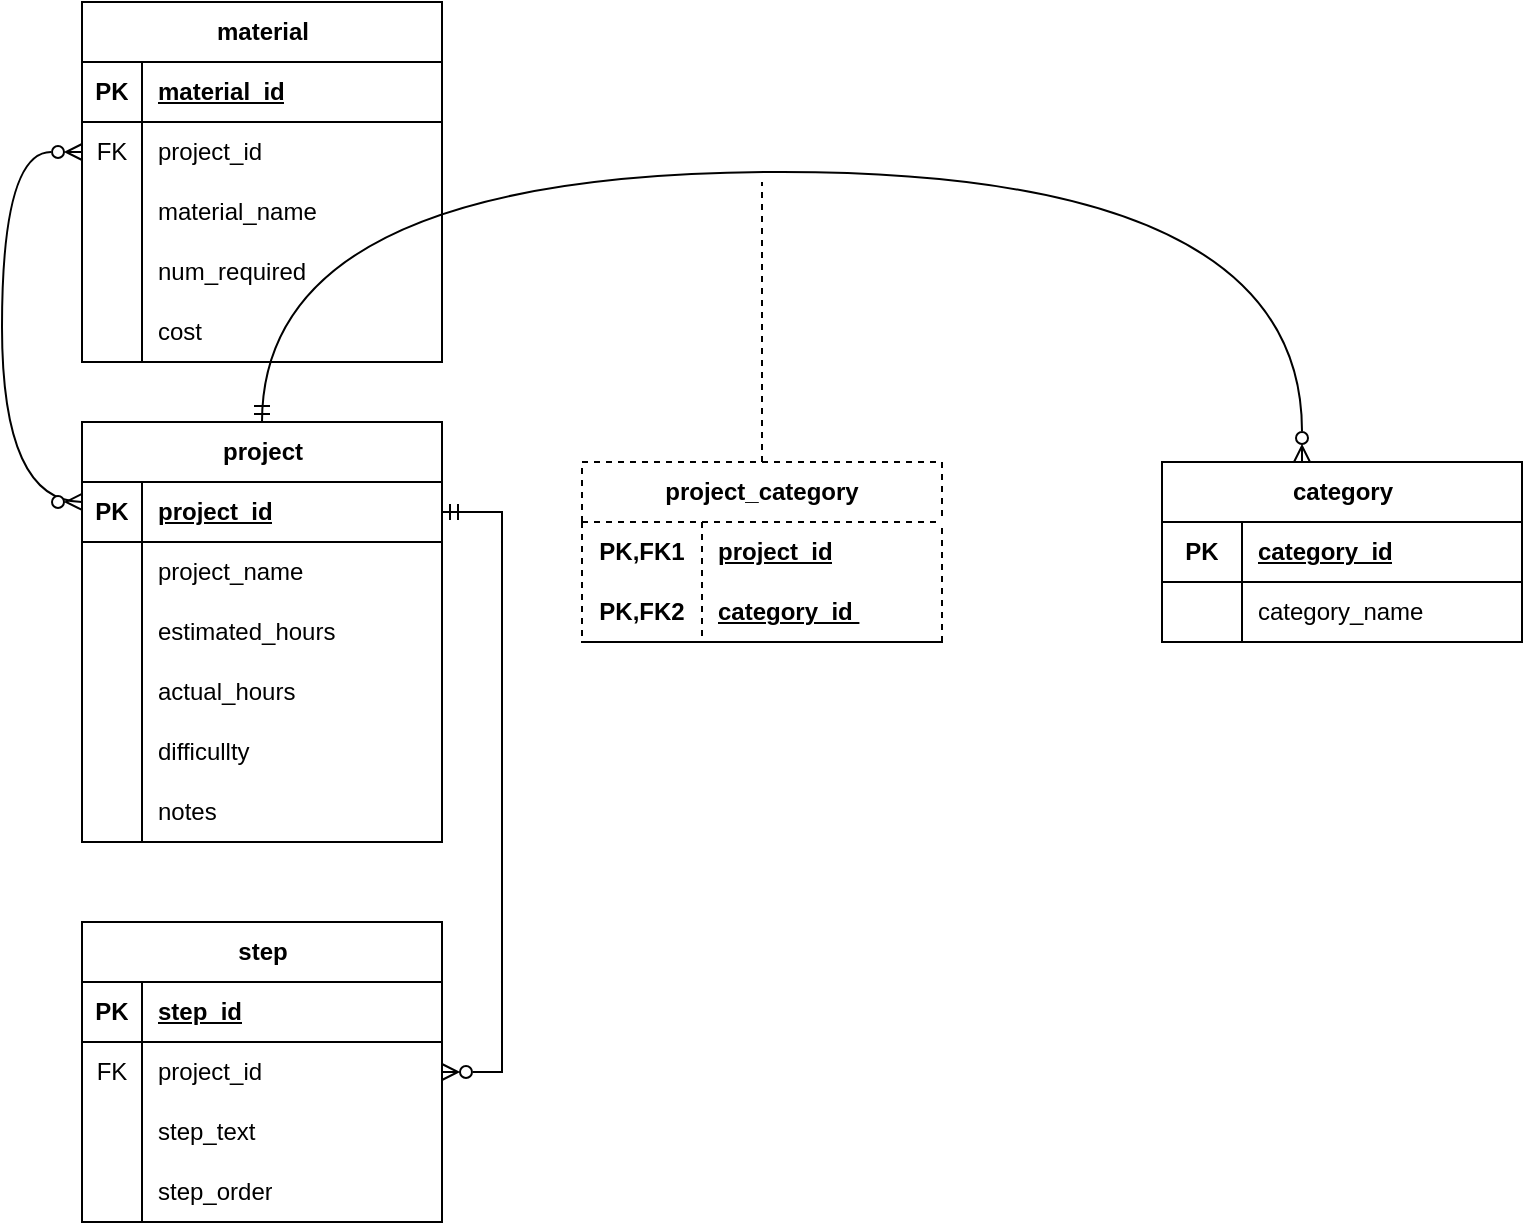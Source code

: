 <mxfile version="24.7.17">
  <diagram name="Page-1" id="PDWJ047mwPGNU4gvPNKb">
    <mxGraphModel dx="1434" dy="836" grid="1" gridSize="10" guides="1" tooltips="1" connect="1" arrows="1" fold="1" page="1" pageScale="1" pageWidth="850" pageHeight="1100" math="0" shadow="0">
      <root>
        <mxCell id="0" />
        <mxCell id="1" parent="0" />
        <mxCell id="o2IQQRASClMHl6Hg9dBj-47" value="project" style="shape=table;startSize=30;container=1;collapsible=1;childLayout=tableLayout;fixedRows=1;rowLines=0;fontStyle=1;align=center;resizeLast=1;html=1;" vertex="1" parent="1">
          <mxGeometry x="60" y="250" width="180" height="210" as="geometry" />
        </mxCell>
        <mxCell id="o2IQQRASClMHl6Hg9dBj-48" value="" style="shape=tableRow;horizontal=0;startSize=0;swimlaneHead=0;swimlaneBody=0;fillColor=none;collapsible=0;dropTarget=0;points=[[0,0.5],[1,0.5]];portConstraint=eastwest;top=0;left=0;right=0;bottom=1;" vertex="1" parent="o2IQQRASClMHl6Hg9dBj-47">
          <mxGeometry y="30" width="180" height="30" as="geometry" />
        </mxCell>
        <mxCell id="o2IQQRASClMHl6Hg9dBj-49" value="PK" style="shape=partialRectangle;connectable=0;fillColor=none;top=0;left=0;bottom=0;right=0;fontStyle=1;overflow=hidden;whiteSpace=wrap;html=1;" vertex="1" parent="o2IQQRASClMHl6Hg9dBj-48">
          <mxGeometry width="30" height="30" as="geometry">
            <mxRectangle width="30" height="30" as="alternateBounds" />
          </mxGeometry>
        </mxCell>
        <mxCell id="o2IQQRASClMHl6Hg9dBj-50" value="project_id" style="shape=partialRectangle;connectable=0;fillColor=none;top=0;left=0;bottom=0;right=0;align=left;spacingLeft=6;fontStyle=5;overflow=hidden;whiteSpace=wrap;html=1;" vertex="1" parent="o2IQQRASClMHl6Hg9dBj-48">
          <mxGeometry x="30" width="150" height="30" as="geometry">
            <mxRectangle width="150" height="30" as="alternateBounds" />
          </mxGeometry>
        </mxCell>
        <mxCell id="o2IQQRASClMHl6Hg9dBj-51" value="" style="shape=tableRow;horizontal=0;startSize=0;swimlaneHead=0;swimlaneBody=0;fillColor=none;collapsible=0;dropTarget=0;points=[[0,0.5],[1,0.5]];portConstraint=eastwest;top=0;left=0;right=0;bottom=0;" vertex="1" parent="o2IQQRASClMHl6Hg9dBj-47">
          <mxGeometry y="60" width="180" height="30" as="geometry" />
        </mxCell>
        <mxCell id="o2IQQRASClMHl6Hg9dBj-52" value="" style="shape=partialRectangle;connectable=0;fillColor=none;top=0;left=0;bottom=0;right=0;editable=1;overflow=hidden;whiteSpace=wrap;html=1;" vertex="1" parent="o2IQQRASClMHl6Hg9dBj-51">
          <mxGeometry width="30" height="30" as="geometry">
            <mxRectangle width="30" height="30" as="alternateBounds" />
          </mxGeometry>
        </mxCell>
        <mxCell id="o2IQQRASClMHl6Hg9dBj-53" value="project_name" style="shape=partialRectangle;connectable=0;fillColor=none;top=0;left=0;bottom=0;right=0;align=left;spacingLeft=6;overflow=hidden;whiteSpace=wrap;html=1;" vertex="1" parent="o2IQQRASClMHl6Hg9dBj-51">
          <mxGeometry x="30" width="150" height="30" as="geometry">
            <mxRectangle width="150" height="30" as="alternateBounds" />
          </mxGeometry>
        </mxCell>
        <mxCell id="o2IQQRASClMHl6Hg9dBj-54" value="" style="shape=tableRow;horizontal=0;startSize=0;swimlaneHead=0;swimlaneBody=0;fillColor=none;collapsible=0;dropTarget=0;points=[[0,0.5],[1,0.5]];portConstraint=eastwest;top=0;left=0;right=0;bottom=0;" vertex="1" parent="o2IQQRASClMHl6Hg9dBj-47">
          <mxGeometry y="90" width="180" height="30" as="geometry" />
        </mxCell>
        <mxCell id="o2IQQRASClMHl6Hg9dBj-55" value="" style="shape=partialRectangle;connectable=0;fillColor=none;top=0;left=0;bottom=0;right=0;editable=1;overflow=hidden;whiteSpace=wrap;html=1;" vertex="1" parent="o2IQQRASClMHl6Hg9dBj-54">
          <mxGeometry width="30" height="30" as="geometry">
            <mxRectangle width="30" height="30" as="alternateBounds" />
          </mxGeometry>
        </mxCell>
        <mxCell id="o2IQQRASClMHl6Hg9dBj-56" value="estimated_hours" style="shape=partialRectangle;connectable=0;fillColor=none;top=0;left=0;bottom=0;right=0;align=left;spacingLeft=6;overflow=hidden;whiteSpace=wrap;html=1;" vertex="1" parent="o2IQQRASClMHl6Hg9dBj-54">
          <mxGeometry x="30" width="150" height="30" as="geometry">
            <mxRectangle width="150" height="30" as="alternateBounds" />
          </mxGeometry>
        </mxCell>
        <mxCell id="o2IQQRASClMHl6Hg9dBj-57" value="" style="shape=tableRow;horizontal=0;startSize=0;swimlaneHead=0;swimlaneBody=0;fillColor=none;collapsible=0;dropTarget=0;points=[[0,0.5],[1,0.5]];portConstraint=eastwest;top=0;left=0;right=0;bottom=0;" vertex="1" parent="o2IQQRASClMHl6Hg9dBj-47">
          <mxGeometry y="120" width="180" height="30" as="geometry" />
        </mxCell>
        <mxCell id="o2IQQRASClMHl6Hg9dBj-58" value="" style="shape=partialRectangle;connectable=0;fillColor=none;top=0;left=0;bottom=0;right=0;editable=1;overflow=hidden;whiteSpace=wrap;html=1;" vertex="1" parent="o2IQQRASClMHl6Hg9dBj-57">
          <mxGeometry width="30" height="30" as="geometry">
            <mxRectangle width="30" height="30" as="alternateBounds" />
          </mxGeometry>
        </mxCell>
        <mxCell id="o2IQQRASClMHl6Hg9dBj-59" value="actual_hours" style="shape=partialRectangle;connectable=0;fillColor=none;top=0;left=0;bottom=0;right=0;align=left;spacingLeft=6;overflow=hidden;whiteSpace=wrap;html=1;" vertex="1" parent="o2IQQRASClMHl6Hg9dBj-57">
          <mxGeometry x="30" width="150" height="30" as="geometry">
            <mxRectangle width="150" height="30" as="alternateBounds" />
          </mxGeometry>
        </mxCell>
        <mxCell id="o2IQQRASClMHl6Hg9dBj-60" style="shape=tableRow;horizontal=0;startSize=0;swimlaneHead=0;swimlaneBody=0;fillColor=none;collapsible=0;dropTarget=0;points=[[0,0.5],[1,0.5]];portConstraint=eastwest;top=0;left=0;right=0;bottom=0;" vertex="1" parent="o2IQQRASClMHl6Hg9dBj-47">
          <mxGeometry y="150" width="180" height="30" as="geometry" />
        </mxCell>
        <mxCell id="o2IQQRASClMHl6Hg9dBj-61" style="shape=partialRectangle;connectable=0;fillColor=none;top=0;left=0;bottom=0;right=0;editable=1;overflow=hidden;whiteSpace=wrap;html=1;" vertex="1" parent="o2IQQRASClMHl6Hg9dBj-60">
          <mxGeometry width="30" height="30" as="geometry">
            <mxRectangle width="30" height="30" as="alternateBounds" />
          </mxGeometry>
        </mxCell>
        <mxCell id="o2IQQRASClMHl6Hg9dBj-62" value="difficullty" style="shape=partialRectangle;connectable=0;fillColor=none;top=0;left=0;bottom=0;right=0;align=left;spacingLeft=6;overflow=hidden;whiteSpace=wrap;html=1;" vertex="1" parent="o2IQQRASClMHl6Hg9dBj-60">
          <mxGeometry x="30" width="150" height="30" as="geometry">
            <mxRectangle width="150" height="30" as="alternateBounds" />
          </mxGeometry>
        </mxCell>
        <mxCell id="o2IQQRASClMHl6Hg9dBj-63" style="shape=tableRow;horizontal=0;startSize=0;swimlaneHead=0;swimlaneBody=0;fillColor=none;collapsible=0;dropTarget=0;points=[[0,0.5],[1,0.5]];portConstraint=eastwest;top=0;left=0;right=0;bottom=0;" vertex="1" parent="o2IQQRASClMHl6Hg9dBj-47">
          <mxGeometry y="180" width="180" height="30" as="geometry" />
        </mxCell>
        <mxCell id="o2IQQRASClMHl6Hg9dBj-64" style="shape=partialRectangle;connectable=0;fillColor=none;top=0;left=0;bottom=0;right=0;editable=1;overflow=hidden;whiteSpace=wrap;html=1;" vertex="1" parent="o2IQQRASClMHl6Hg9dBj-63">
          <mxGeometry width="30" height="30" as="geometry">
            <mxRectangle width="30" height="30" as="alternateBounds" />
          </mxGeometry>
        </mxCell>
        <mxCell id="o2IQQRASClMHl6Hg9dBj-65" value="notes" style="shape=partialRectangle;connectable=0;fillColor=none;top=0;left=0;bottom=0;right=0;align=left;spacingLeft=6;overflow=hidden;whiteSpace=wrap;html=1;" vertex="1" parent="o2IQQRASClMHl6Hg9dBj-63">
          <mxGeometry x="30" width="150" height="30" as="geometry">
            <mxRectangle width="150" height="30" as="alternateBounds" />
          </mxGeometry>
        </mxCell>
        <mxCell id="o2IQQRASClMHl6Hg9dBj-66" value="material" style="shape=table;startSize=30;container=1;collapsible=1;childLayout=tableLayout;fixedRows=1;rowLines=0;fontStyle=1;align=center;resizeLast=1;html=1;" vertex="1" parent="1">
          <mxGeometry x="60" y="40" width="180" height="180" as="geometry" />
        </mxCell>
        <mxCell id="o2IQQRASClMHl6Hg9dBj-67" value="" style="shape=tableRow;horizontal=0;startSize=0;swimlaneHead=0;swimlaneBody=0;fillColor=none;collapsible=0;dropTarget=0;points=[[0,0.5],[1,0.5]];portConstraint=eastwest;top=0;left=0;right=0;bottom=1;" vertex="1" parent="o2IQQRASClMHl6Hg9dBj-66">
          <mxGeometry y="30" width="180" height="30" as="geometry" />
        </mxCell>
        <mxCell id="o2IQQRASClMHl6Hg9dBj-68" value="PK" style="shape=partialRectangle;connectable=0;fillColor=none;top=0;left=0;bottom=0;right=0;fontStyle=1;overflow=hidden;whiteSpace=wrap;html=1;" vertex="1" parent="o2IQQRASClMHl6Hg9dBj-67">
          <mxGeometry width="30" height="30" as="geometry">
            <mxRectangle width="30" height="30" as="alternateBounds" />
          </mxGeometry>
        </mxCell>
        <mxCell id="o2IQQRASClMHl6Hg9dBj-69" value="material_id" style="shape=partialRectangle;connectable=0;fillColor=none;top=0;left=0;bottom=0;right=0;align=left;spacingLeft=6;fontStyle=5;overflow=hidden;whiteSpace=wrap;html=1;" vertex="1" parent="o2IQQRASClMHl6Hg9dBj-67">
          <mxGeometry x="30" width="150" height="30" as="geometry">
            <mxRectangle width="150" height="30" as="alternateBounds" />
          </mxGeometry>
        </mxCell>
        <mxCell id="o2IQQRASClMHl6Hg9dBj-70" value="" style="shape=tableRow;horizontal=0;startSize=0;swimlaneHead=0;swimlaneBody=0;fillColor=none;collapsible=0;dropTarget=0;points=[[0,0.5],[1,0.5]];portConstraint=eastwest;top=0;left=0;right=0;bottom=0;" vertex="1" parent="o2IQQRASClMHl6Hg9dBj-66">
          <mxGeometry y="60" width="180" height="30" as="geometry" />
        </mxCell>
        <mxCell id="o2IQQRASClMHl6Hg9dBj-71" value="FK" style="shape=partialRectangle;connectable=0;fillColor=none;top=0;left=0;bottom=0;right=0;editable=1;overflow=hidden;whiteSpace=wrap;html=1;" vertex="1" parent="o2IQQRASClMHl6Hg9dBj-70">
          <mxGeometry width="30" height="30" as="geometry">
            <mxRectangle width="30" height="30" as="alternateBounds" />
          </mxGeometry>
        </mxCell>
        <mxCell id="o2IQQRASClMHl6Hg9dBj-72" value="project_id" style="shape=partialRectangle;connectable=0;fillColor=none;top=0;left=0;bottom=0;right=0;align=left;spacingLeft=6;overflow=hidden;whiteSpace=wrap;html=1;" vertex="1" parent="o2IQQRASClMHl6Hg9dBj-70">
          <mxGeometry x="30" width="150" height="30" as="geometry">
            <mxRectangle width="150" height="30" as="alternateBounds" />
          </mxGeometry>
        </mxCell>
        <mxCell id="o2IQQRASClMHl6Hg9dBj-73" value="" style="shape=tableRow;horizontal=0;startSize=0;swimlaneHead=0;swimlaneBody=0;fillColor=none;collapsible=0;dropTarget=0;points=[[0,0.5],[1,0.5]];portConstraint=eastwest;top=0;left=0;right=0;bottom=0;" vertex="1" parent="o2IQQRASClMHl6Hg9dBj-66">
          <mxGeometry y="90" width="180" height="30" as="geometry" />
        </mxCell>
        <mxCell id="o2IQQRASClMHl6Hg9dBj-74" value="" style="shape=partialRectangle;connectable=0;fillColor=none;top=0;left=0;bottom=0;right=0;editable=1;overflow=hidden;whiteSpace=wrap;html=1;" vertex="1" parent="o2IQQRASClMHl6Hg9dBj-73">
          <mxGeometry width="30" height="30" as="geometry">
            <mxRectangle width="30" height="30" as="alternateBounds" />
          </mxGeometry>
        </mxCell>
        <mxCell id="o2IQQRASClMHl6Hg9dBj-75" value="material_name" style="shape=partialRectangle;connectable=0;fillColor=none;top=0;left=0;bottom=0;right=0;align=left;spacingLeft=6;overflow=hidden;whiteSpace=wrap;html=1;" vertex="1" parent="o2IQQRASClMHl6Hg9dBj-73">
          <mxGeometry x="30" width="150" height="30" as="geometry">
            <mxRectangle width="150" height="30" as="alternateBounds" />
          </mxGeometry>
        </mxCell>
        <mxCell id="o2IQQRASClMHl6Hg9dBj-76" value="" style="shape=tableRow;horizontal=0;startSize=0;swimlaneHead=0;swimlaneBody=0;fillColor=none;collapsible=0;dropTarget=0;points=[[0,0.5],[1,0.5]];portConstraint=eastwest;top=0;left=0;right=0;bottom=0;" vertex="1" parent="o2IQQRASClMHl6Hg9dBj-66">
          <mxGeometry y="120" width="180" height="30" as="geometry" />
        </mxCell>
        <mxCell id="o2IQQRASClMHl6Hg9dBj-77" value="" style="shape=partialRectangle;connectable=0;fillColor=none;top=0;left=0;bottom=0;right=0;editable=1;overflow=hidden;whiteSpace=wrap;html=1;" vertex="1" parent="o2IQQRASClMHl6Hg9dBj-76">
          <mxGeometry width="30" height="30" as="geometry">
            <mxRectangle width="30" height="30" as="alternateBounds" />
          </mxGeometry>
        </mxCell>
        <mxCell id="o2IQQRASClMHl6Hg9dBj-78" value="num_required" style="shape=partialRectangle;connectable=0;fillColor=none;top=0;left=0;bottom=0;right=0;align=left;spacingLeft=6;overflow=hidden;whiteSpace=wrap;html=1;" vertex="1" parent="o2IQQRASClMHl6Hg9dBj-76">
          <mxGeometry x="30" width="150" height="30" as="geometry">
            <mxRectangle width="150" height="30" as="alternateBounds" />
          </mxGeometry>
        </mxCell>
        <mxCell id="o2IQQRASClMHl6Hg9dBj-79" style="shape=tableRow;horizontal=0;startSize=0;swimlaneHead=0;swimlaneBody=0;fillColor=none;collapsible=0;dropTarget=0;points=[[0,0.5],[1,0.5]];portConstraint=eastwest;top=0;left=0;right=0;bottom=0;" vertex="1" parent="o2IQQRASClMHl6Hg9dBj-66">
          <mxGeometry y="150" width="180" height="30" as="geometry" />
        </mxCell>
        <mxCell id="o2IQQRASClMHl6Hg9dBj-80" style="shape=partialRectangle;connectable=0;fillColor=none;top=0;left=0;bottom=0;right=0;editable=1;overflow=hidden;whiteSpace=wrap;html=1;" vertex="1" parent="o2IQQRASClMHl6Hg9dBj-79">
          <mxGeometry width="30" height="30" as="geometry">
            <mxRectangle width="30" height="30" as="alternateBounds" />
          </mxGeometry>
        </mxCell>
        <mxCell id="o2IQQRASClMHl6Hg9dBj-81" value="cost" style="shape=partialRectangle;connectable=0;fillColor=none;top=0;left=0;bottom=0;right=0;align=left;spacingLeft=6;overflow=hidden;whiteSpace=wrap;html=1;" vertex="1" parent="o2IQQRASClMHl6Hg9dBj-79">
          <mxGeometry x="30" width="150" height="30" as="geometry">
            <mxRectangle width="150" height="30" as="alternateBounds" />
          </mxGeometry>
        </mxCell>
        <mxCell id="o2IQQRASClMHl6Hg9dBj-82" value="step" style="shape=table;startSize=30;container=1;collapsible=1;childLayout=tableLayout;fixedRows=1;rowLines=0;fontStyle=1;align=center;resizeLast=1;html=1;" vertex="1" parent="1">
          <mxGeometry x="60" y="500" width="180" height="150" as="geometry" />
        </mxCell>
        <mxCell id="o2IQQRASClMHl6Hg9dBj-83" value="" style="shape=tableRow;horizontal=0;startSize=0;swimlaneHead=0;swimlaneBody=0;fillColor=none;collapsible=0;dropTarget=0;points=[[0,0.5],[1,0.5]];portConstraint=eastwest;top=0;left=0;right=0;bottom=1;" vertex="1" parent="o2IQQRASClMHl6Hg9dBj-82">
          <mxGeometry y="30" width="180" height="30" as="geometry" />
        </mxCell>
        <mxCell id="o2IQQRASClMHl6Hg9dBj-84" value="PK" style="shape=partialRectangle;connectable=0;fillColor=none;top=0;left=0;bottom=0;right=0;fontStyle=1;overflow=hidden;whiteSpace=wrap;html=1;" vertex="1" parent="o2IQQRASClMHl6Hg9dBj-83">
          <mxGeometry width="30" height="30" as="geometry">
            <mxRectangle width="30" height="30" as="alternateBounds" />
          </mxGeometry>
        </mxCell>
        <mxCell id="o2IQQRASClMHl6Hg9dBj-85" value="step_id" style="shape=partialRectangle;connectable=0;fillColor=none;top=0;left=0;bottom=0;right=0;align=left;spacingLeft=6;fontStyle=5;overflow=hidden;whiteSpace=wrap;html=1;" vertex="1" parent="o2IQQRASClMHl6Hg9dBj-83">
          <mxGeometry x="30" width="150" height="30" as="geometry">
            <mxRectangle width="150" height="30" as="alternateBounds" />
          </mxGeometry>
        </mxCell>
        <mxCell id="o2IQQRASClMHl6Hg9dBj-86" value="" style="shape=tableRow;horizontal=0;startSize=0;swimlaneHead=0;swimlaneBody=0;fillColor=none;collapsible=0;dropTarget=0;points=[[0,0.5],[1,0.5]];portConstraint=eastwest;top=0;left=0;right=0;bottom=0;" vertex="1" parent="o2IQQRASClMHl6Hg9dBj-82">
          <mxGeometry y="60" width="180" height="30" as="geometry" />
        </mxCell>
        <mxCell id="o2IQQRASClMHl6Hg9dBj-87" value="FK" style="shape=partialRectangle;connectable=0;fillColor=none;top=0;left=0;bottom=0;right=0;editable=1;overflow=hidden;whiteSpace=wrap;html=1;" vertex="1" parent="o2IQQRASClMHl6Hg9dBj-86">
          <mxGeometry width="30" height="30" as="geometry">
            <mxRectangle width="30" height="30" as="alternateBounds" />
          </mxGeometry>
        </mxCell>
        <mxCell id="o2IQQRASClMHl6Hg9dBj-88" value="project_id" style="shape=partialRectangle;connectable=0;fillColor=none;top=0;left=0;bottom=0;right=0;align=left;spacingLeft=6;overflow=hidden;whiteSpace=wrap;html=1;" vertex="1" parent="o2IQQRASClMHl6Hg9dBj-86">
          <mxGeometry x="30" width="150" height="30" as="geometry">
            <mxRectangle width="150" height="30" as="alternateBounds" />
          </mxGeometry>
        </mxCell>
        <mxCell id="o2IQQRASClMHl6Hg9dBj-89" value="" style="shape=tableRow;horizontal=0;startSize=0;swimlaneHead=0;swimlaneBody=0;fillColor=none;collapsible=0;dropTarget=0;points=[[0,0.5],[1,0.5]];portConstraint=eastwest;top=0;left=0;right=0;bottom=0;" vertex="1" parent="o2IQQRASClMHl6Hg9dBj-82">
          <mxGeometry y="90" width="180" height="30" as="geometry" />
        </mxCell>
        <mxCell id="o2IQQRASClMHl6Hg9dBj-90" value="" style="shape=partialRectangle;connectable=0;fillColor=none;top=0;left=0;bottom=0;right=0;editable=1;overflow=hidden;whiteSpace=wrap;html=1;" vertex="1" parent="o2IQQRASClMHl6Hg9dBj-89">
          <mxGeometry width="30" height="30" as="geometry">
            <mxRectangle width="30" height="30" as="alternateBounds" />
          </mxGeometry>
        </mxCell>
        <mxCell id="o2IQQRASClMHl6Hg9dBj-91" value="step_text" style="shape=partialRectangle;connectable=0;fillColor=none;top=0;left=0;bottom=0;right=0;align=left;spacingLeft=6;overflow=hidden;whiteSpace=wrap;html=1;" vertex="1" parent="o2IQQRASClMHl6Hg9dBj-89">
          <mxGeometry x="30" width="150" height="30" as="geometry">
            <mxRectangle width="150" height="30" as="alternateBounds" />
          </mxGeometry>
        </mxCell>
        <mxCell id="o2IQQRASClMHl6Hg9dBj-92" value="" style="shape=tableRow;horizontal=0;startSize=0;swimlaneHead=0;swimlaneBody=0;fillColor=none;collapsible=0;dropTarget=0;points=[[0,0.5],[1,0.5]];portConstraint=eastwest;top=0;left=0;right=0;bottom=0;" vertex="1" parent="o2IQQRASClMHl6Hg9dBj-82">
          <mxGeometry y="120" width="180" height="30" as="geometry" />
        </mxCell>
        <mxCell id="o2IQQRASClMHl6Hg9dBj-93" value="" style="shape=partialRectangle;connectable=0;fillColor=none;top=0;left=0;bottom=0;right=0;editable=1;overflow=hidden;whiteSpace=wrap;html=1;" vertex="1" parent="o2IQQRASClMHl6Hg9dBj-92">
          <mxGeometry width="30" height="30" as="geometry">
            <mxRectangle width="30" height="30" as="alternateBounds" />
          </mxGeometry>
        </mxCell>
        <mxCell id="o2IQQRASClMHl6Hg9dBj-94" value="step_order" style="shape=partialRectangle;connectable=0;fillColor=none;top=0;left=0;bottom=0;right=0;align=left;spacingLeft=6;overflow=hidden;whiteSpace=wrap;html=1;" vertex="1" parent="o2IQQRASClMHl6Hg9dBj-92">
          <mxGeometry x="30" width="150" height="30" as="geometry">
            <mxRectangle width="150" height="30" as="alternateBounds" />
          </mxGeometry>
        </mxCell>
        <mxCell id="o2IQQRASClMHl6Hg9dBj-95" value="category" style="shape=table;startSize=30;container=1;collapsible=1;childLayout=tableLayout;fixedRows=1;rowLines=0;fontStyle=1;align=center;resizeLast=1;html=1;" vertex="1" parent="1">
          <mxGeometry x="600" y="270" width="180" height="90" as="geometry" />
        </mxCell>
        <mxCell id="o2IQQRASClMHl6Hg9dBj-96" value="" style="shape=tableRow;horizontal=0;startSize=0;swimlaneHead=0;swimlaneBody=0;fillColor=none;collapsible=0;dropTarget=0;points=[[0,0.5],[1,0.5]];portConstraint=eastwest;top=0;left=0;right=0;bottom=1;" vertex="1" parent="o2IQQRASClMHl6Hg9dBj-95">
          <mxGeometry y="30" width="180" height="30" as="geometry" />
        </mxCell>
        <mxCell id="o2IQQRASClMHl6Hg9dBj-97" value="PK" style="shape=partialRectangle;connectable=0;fillColor=none;top=0;left=0;bottom=0;right=0;fontStyle=1;overflow=hidden;whiteSpace=wrap;html=1;" vertex="1" parent="o2IQQRASClMHl6Hg9dBj-96">
          <mxGeometry width="40" height="30" as="geometry">
            <mxRectangle width="40" height="30" as="alternateBounds" />
          </mxGeometry>
        </mxCell>
        <mxCell id="o2IQQRASClMHl6Hg9dBj-98" value="category_id" style="shape=partialRectangle;connectable=0;fillColor=none;top=0;left=0;bottom=0;right=0;align=left;spacingLeft=6;fontStyle=5;overflow=hidden;whiteSpace=wrap;html=1;" vertex="1" parent="o2IQQRASClMHl6Hg9dBj-96">
          <mxGeometry x="40" width="140" height="30" as="geometry">
            <mxRectangle width="140" height="30" as="alternateBounds" />
          </mxGeometry>
        </mxCell>
        <mxCell id="o2IQQRASClMHl6Hg9dBj-99" value="" style="shape=tableRow;horizontal=0;startSize=0;swimlaneHead=0;swimlaneBody=0;fillColor=none;collapsible=0;dropTarget=0;points=[[0,0.5],[1,0.5]];portConstraint=eastwest;top=0;left=0;right=0;bottom=0;" vertex="1" parent="o2IQQRASClMHl6Hg9dBj-95">
          <mxGeometry y="60" width="180" height="30" as="geometry" />
        </mxCell>
        <mxCell id="o2IQQRASClMHl6Hg9dBj-100" value="" style="shape=partialRectangle;connectable=0;fillColor=none;top=0;left=0;bottom=0;right=0;editable=1;overflow=hidden;whiteSpace=wrap;html=1;" vertex="1" parent="o2IQQRASClMHl6Hg9dBj-99">
          <mxGeometry width="40" height="30" as="geometry">
            <mxRectangle width="40" height="30" as="alternateBounds" />
          </mxGeometry>
        </mxCell>
        <mxCell id="o2IQQRASClMHl6Hg9dBj-101" value="category_name" style="shape=partialRectangle;connectable=0;fillColor=none;top=0;left=0;bottom=0;right=0;align=left;spacingLeft=6;overflow=hidden;whiteSpace=wrap;html=1;" vertex="1" parent="o2IQQRASClMHl6Hg9dBj-99">
          <mxGeometry x="40" width="140" height="30" as="geometry">
            <mxRectangle width="140" height="30" as="alternateBounds" />
          </mxGeometry>
        </mxCell>
        <mxCell id="o2IQQRASClMHl6Hg9dBj-121" value="project_category" style="shape=table;startSize=30;container=1;collapsible=1;childLayout=tableLayout;fixedRows=1;rowLines=0;fontStyle=1;align=center;resizeLast=1;html=1;whiteSpace=wrap;dashed=1;" vertex="1" parent="1">
          <mxGeometry x="310" y="270" width="180" height="90" as="geometry" />
        </mxCell>
        <mxCell id="o2IQQRASClMHl6Hg9dBj-122" value="" style="shape=tableRow;horizontal=0;startSize=0;swimlaneHead=0;swimlaneBody=0;fillColor=none;collapsible=0;dropTarget=0;points=[[0,0.5],[1,0.5]];portConstraint=eastwest;top=0;left=0;right=0;bottom=0;html=1;" vertex="1" parent="o2IQQRASClMHl6Hg9dBj-121">
          <mxGeometry y="30" width="180" height="30" as="geometry" />
        </mxCell>
        <mxCell id="o2IQQRASClMHl6Hg9dBj-123" value="PK,FK1" style="shape=partialRectangle;connectable=0;fillColor=none;top=0;left=0;bottom=0;right=0;fontStyle=1;overflow=hidden;html=1;whiteSpace=wrap;" vertex="1" parent="o2IQQRASClMHl6Hg9dBj-122">
          <mxGeometry width="60" height="30" as="geometry">
            <mxRectangle width="60" height="30" as="alternateBounds" />
          </mxGeometry>
        </mxCell>
        <mxCell id="o2IQQRASClMHl6Hg9dBj-124" value="project_id" style="shape=partialRectangle;connectable=0;fillColor=none;top=0;left=0;bottom=0;right=0;align=left;spacingLeft=6;fontStyle=5;overflow=hidden;html=1;whiteSpace=wrap;" vertex="1" parent="o2IQQRASClMHl6Hg9dBj-122">
          <mxGeometry x="60" width="120" height="30" as="geometry">
            <mxRectangle width="120" height="30" as="alternateBounds" />
          </mxGeometry>
        </mxCell>
        <mxCell id="o2IQQRASClMHl6Hg9dBj-125" value="" style="shape=tableRow;horizontal=0;startSize=0;swimlaneHead=0;swimlaneBody=0;fillColor=none;collapsible=0;dropTarget=0;points=[[0,0.5],[1,0.5]];portConstraint=eastwest;top=0;left=0;right=0;bottom=1;html=1;" vertex="1" parent="o2IQQRASClMHl6Hg9dBj-121">
          <mxGeometry y="60" width="180" height="30" as="geometry" />
        </mxCell>
        <mxCell id="o2IQQRASClMHl6Hg9dBj-126" value="PK,FK2" style="shape=partialRectangle;connectable=0;fillColor=none;top=0;left=0;bottom=0;right=0;fontStyle=1;overflow=hidden;html=1;whiteSpace=wrap;" vertex="1" parent="o2IQQRASClMHl6Hg9dBj-125">
          <mxGeometry width="60" height="30" as="geometry">
            <mxRectangle width="60" height="30" as="alternateBounds" />
          </mxGeometry>
        </mxCell>
        <mxCell id="o2IQQRASClMHl6Hg9dBj-127" value="category_id&amp;nbsp;" style="shape=partialRectangle;connectable=0;fillColor=none;top=0;left=0;bottom=0;right=0;align=left;spacingLeft=6;fontStyle=5;overflow=hidden;html=1;whiteSpace=wrap;" vertex="1" parent="o2IQQRASClMHl6Hg9dBj-125">
          <mxGeometry x="60" width="120" height="30" as="geometry">
            <mxRectangle width="120" height="30" as="alternateBounds" />
          </mxGeometry>
        </mxCell>
        <mxCell id="o2IQQRASClMHl6Hg9dBj-134" value="" style="fontSize=12;html=1;endArrow=ERzeroToMany;endFill=1;rounded=0;exitX=0;exitY=0.5;exitDx=0;exitDy=0;entryX=0;entryY=0.333;entryDx=0;entryDy=0;entryPerimeter=0;edgeStyle=orthogonalEdgeStyle;curved=1;startArrow=ERzeroToMany;startFill=0;" edge="1" parent="1" source="o2IQQRASClMHl6Hg9dBj-70" target="o2IQQRASClMHl6Hg9dBj-48">
          <mxGeometry width="100" height="100" relative="1" as="geometry">
            <mxPoint x="-30" y="390" as="sourcePoint" />
            <mxPoint x="70" y="290" as="targetPoint" />
            <Array as="points">
              <mxPoint x="20" y="115" />
              <mxPoint x="20" y="290" />
            </Array>
          </mxGeometry>
        </mxCell>
        <mxCell id="o2IQQRASClMHl6Hg9dBj-143" value="" style="endArrow=ERzeroToMany;html=1;rounded=0;exitX=0.5;exitY=0;exitDx=0;exitDy=0;edgeStyle=orthogonalEdgeStyle;curved=1;startArrow=ERmandOne;startFill=0;endFill=0;" edge="1" parent="1" source="o2IQQRASClMHl6Hg9dBj-47">
          <mxGeometry relative="1" as="geometry">
            <mxPoint x="150" y="260" as="sourcePoint" />
            <mxPoint x="670" y="270" as="targetPoint" />
            <Array as="points">
              <mxPoint x="150" y="125" />
              <mxPoint x="670" y="125" />
            </Array>
          </mxGeometry>
        </mxCell>
        <mxCell id="o2IQQRASClMHl6Hg9dBj-144" value="" style="endArrow=none;html=1;rounded=0;exitX=0.5;exitY=0;exitDx=0;exitDy=0;dashed=1;" edge="1" parent="1" source="o2IQQRASClMHl6Hg9dBj-121">
          <mxGeometry relative="1" as="geometry">
            <mxPoint x="380" y="560" as="sourcePoint" />
            <mxPoint x="400" y="130" as="targetPoint" />
          </mxGeometry>
        </mxCell>
        <mxCell id="o2IQQRASClMHl6Hg9dBj-154" value="" style="edgeStyle=entityRelationEdgeStyle;fontSize=12;html=1;endArrow=ERmandOne;startArrow=ERzeroToMany;rounded=0;endFill=0;startFill=0;" edge="1" parent="1" source="o2IQQRASClMHl6Hg9dBj-86" target="o2IQQRASClMHl6Hg9dBj-48">
          <mxGeometry width="100" height="100" relative="1" as="geometry">
            <mxPoint x="540" y="480" as="sourcePoint" />
            <mxPoint x="640" y="380" as="targetPoint" />
            <Array as="points">
              <mxPoint x="40" y="410" />
              <mxPoint x="10" y="410" />
            </Array>
          </mxGeometry>
        </mxCell>
      </root>
    </mxGraphModel>
  </diagram>
</mxfile>
